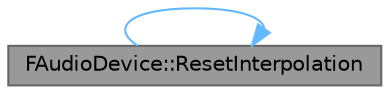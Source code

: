 digraph "FAudioDevice::ResetInterpolation"
{
 // INTERACTIVE_SVG=YES
 // LATEX_PDF_SIZE
  bgcolor="transparent";
  edge [fontname=Helvetica,fontsize=10,labelfontname=Helvetica,labelfontsize=10];
  node [fontname=Helvetica,fontsize=10,shape=box,height=0.2,width=0.4];
  rankdir="LR";
  Node1 [id="Node000001",label="FAudioDevice::ResetInterpolation",height=0.2,width=0.4,color="gray40", fillcolor="grey60", style="filled", fontcolor="black",tooltip="Resets all interpolating values to defaults."];
  Node1 -> Node1 [id="edge1_Node000001_Node000001",color="steelblue1",style="solid",tooltip=" "];
}

